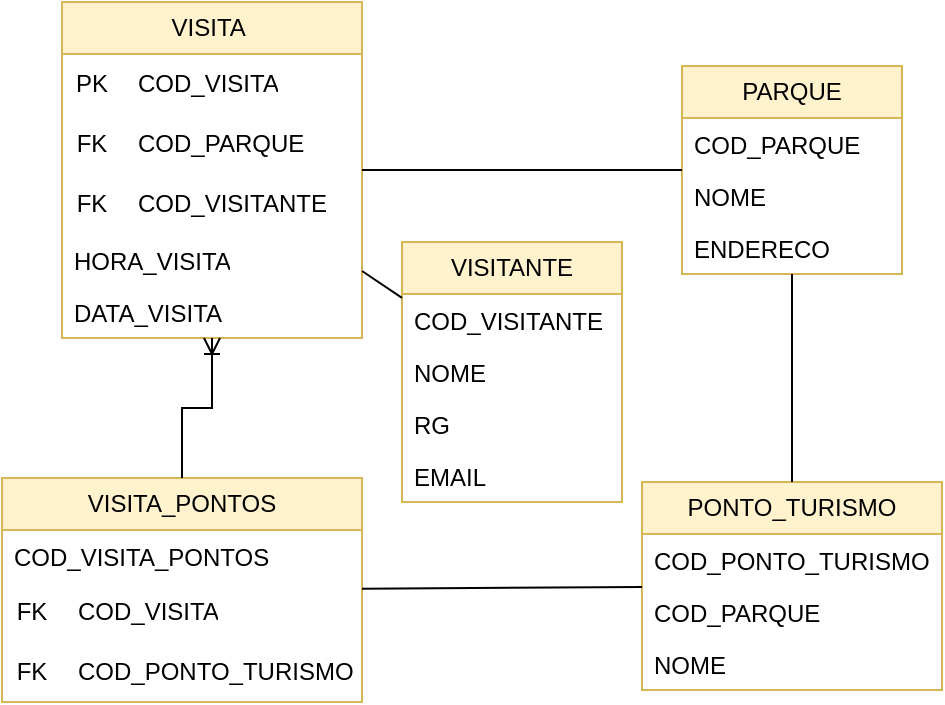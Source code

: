 <mxfile version="21.7.5" type="github">
  <diagram name="Página-1" id="nF6o-O6S5uCMybzs_Lc6">
    <mxGraphModel dx="794" dy="734" grid="1" gridSize="10" guides="1" tooltips="1" connect="1" arrows="1" fold="1" page="1" pageScale="1" pageWidth="827" pageHeight="1169" math="0" shadow="0">
      <root>
        <mxCell id="0" />
        <mxCell id="1" parent="0" />
        <mxCell id="-C26FK68keEegHWf-k7K-1" value="VISITA&amp;nbsp;" style="swimlane;fontStyle=0;childLayout=stackLayout;horizontal=1;startSize=26;fillColor=#fff2cc;horizontalStack=0;resizeParent=1;resizeParentMax=0;resizeLast=0;collapsible=1;marginBottom=0;whiteSpace=wrap;html=1;strokeColor=#d6b656;" vertex="1" parent="1">
          <mxGeometry x="120" y="640" width="150" height="168" as="geometry" />
        </mxCell>
        <mxCell id="-C26FK68keEegHWf-k7K-41" value="" style="shape=table;startSize=0;container=1;collapsible=1;childLayout=tableLayout;fixedRows=1;rowLines=0;fontStyle=0;align=center;resizeLast=1;strokeColor=none;fillColor=none;collapsible=0;" vertex="1" parent="-C26FK68keEegHWf-k7K-1">
          <mxGeometry y="26" width="150" height="30" as="geometry" />
        </mxCell>
        <mxCell id="-C26FK68keEegHWf-k7K-42" value="" style="shape=tableRow;horizontal=0;startSize=0;swimlaneHead=0;swimlaneBody=0;fillColor=none;collapsible=0;dropTarget=0;points=[[0,0.5],[1,0.5]];portConstraint=eastwest;top=0;left=0;right=0;bottom=0;" vertex="1" parent="-C26FK68keEegHWf-k7K-41">
          <mxGeometry width="150" height="30" as="geometry" />
        </mxCell>
        <mxCell id="-C26FK68keEegHWf-k7K-43" value="PK" style="shape=partialRectangle;connectable=0;fillColor=none;top=0;left=0;bottom=0;right=0;fontStyle=0;overflow=hidden;whiteSpace=wrap;html=1;" vertex="1" parent="-C26FK68keEegHWf-k7K-42">
          <mxGeometry width="30" height="30" as="geometry">
            <mxRectangle width="30" height="30" as="alternateBounds" />
          </mxGeometry>
        </mxCell>
        <mxCell id="-C26FK68keEegHWf-k7K-44" value="COD_VISITA" style="shape=partialRectangle;connectable=0;fillColor=none;top=0;left=0;bottom=0;right=0;align=left;spacingLeft=6;fontStyle=0;overflow=hidden;whiteSpace=wrap;html=1;" vertex="1" parent="-C26FK68keEegHWf-k7K-42">
          <mxGeometry x="30" width="120" height="30" as="geometry">
            <mxRectangle width="120" height="30" as="alternateBounds" />
          </mxGeometry>
        </mxCell>
        <mxCell id="-C26FK68keEegHWf-k7K-49" value="" style="shape=table;startSize=0;container=1;collapsible=1;childLayout=tableLayout;fixedRows=1;rowLines=0;fontStyle=0;align=center;resizeLast=1;strokeColor=none;fillColor=none;collapsible=0;" vertex="1" parent="-C26FK68keEegHWf-k7K-1">
          <mxGeometry y="56" width="150" height="30" as="geometry" />
        </mxCell>
        <mxCell id="-C26FK68keEegHWf-k7K-50" value="" style="shape=tableRow;horizontal=0;startSize=0;swimlaneHead=0;swimlaneBody=0;fillColor=none;collapsible=0;dropTarget=0;points=[[0,0.5],[1,0.5]];portConstraint=eastwest;top=0;left=0;right=0;bottom=0;" vertex="1" parent="-C26FK68keEegHWf-k7K-49">
          <mxGeometry width="150" height="30" as="geometry" />
        </mxCell>
        <mxCell id="-C26FK68keEegHWf-k7K-51" value="FK" style="shape=partialRectangle;connectable=0;fillColor=none;top=0;left=0;bottom=0;right=0;fontStyle=0;overflow=hidden;whiteSpace=wrap;html=1;" vertex="1" parent="-C26FK68keEegHWf-k7K-50">
          <mxGeometry width="30" height="30" as="geometry">
            <mxRectangle width="30" height="30" as="alternateBounds" />
          </mxGeometry>
        </mxCell>
        <mxCell id="-C26FK68keEegHWf-k7K-52" value="COD_PARQUE" style="shape=partialRectangle;connectable=0;fillColor=none;top=0;left=0;bottom=0;right=0;align=left;spacingLeft=6;fontStyle=0;overflow=hidden;whiteSpace=wrap;html=1;" vertex="1" parent="-C26FK68keEegHWf-k7K-50">
          <mxGeometry x="30" width="120" height="30" as="geometry">
            <mxRectangle width="120" height="30" as="alternateBounds" />
          </mxGeometry>
        </mxCell>
        <mxCell id="-C26FK68keEegHWf-k7K-53" value="" style="shape=table;startSize=0;container=1;collapsible=1;childLayout=tableLayout;fixedRows=1;rowLines=0;fontStyle=0;align=center;resizeLast=1;strokeColor=none;fillColor=none;collapsible=0;" vertex="1" parent="-C26FK68keEegHWf-k7K-1">
          <mxGeometry y="86" width="150" height="30" as="geometry" />
        </mxCell>
        <mxCell id="-C26FK68keEegHWf-k7K-54" value="" style="shape=tableRow;horizontal=0;startSize=0;swimlaneHead=0;swimlaneBody=0;fillColor=none;collapsible=0;dropTarget=0;points=[[0,0.5],[1,0.5]];portConstraint=eastwest;top=0;left=0;right=0;bottom=0;" vertex="1" parent="-C26FK68keEegHWf-k7K-53">
          <mxGeometry width="150" height="30" as="geometry" />
        </mxCell>
        <mxCell id="-C26FK68keEegHWf-k7K-55" value="FK" style="shape=partialRectangle;connectable=0;fillColor=none;top=0;left=0;bottom=0;right=0;fontStyle=0;overflow=hidden;whiteSpace=wrap;html=1;" vertex="1" parent="-C26FK68keEegHWf-k7K-54">
          <mxGeometry width="30" height="30" as="geometry">
            <mxRectangle width="30" height="30" as="alternateBounds" />
          </mxGeometry>
        </mxCell>
        <mxCell id="-C26FK68keEegHWf-k7K-56" value="COD_VISITANTE" style="shape=partialRectangle;connectable=0;fillColor=none;top=0;left=0;bottom=0;right=0;align=left;spacingLeft=6;fontStyle=0;overflow=hidden;whiteSpace=wrap;html=1;" vertex="1" parent="-C26FK68keEegHWf-k7K-54">
          <mxGeometry x="30" width="120" height="30" as="geometry">
            <mxRectangle width="120" height="30" as="alternateBounds" />
          </mxGeometry>
        </mxCell>
        <mxCell id="-C26FK68keEegHWf-k7K-13" value="HORA_VISITA" style="text;strokeColor=none;fillColor=none;align=left;verticalAlign=top;spacingLeft=4;spacingRight=4;overflow=hidden;rotatable=0;points=[[0,0.5],[1,0.5]];portConstraint=eastwest;whiteSpace=wrap;html=1;" vertex="1" parent="-C26FK68keEegHWf-k7K-1">
          <mxGeometry y="116" width="150" height="26" as="geometry" />
        </mxCell>
        <mxCell id="-C26FK68keEegHWf-k7K-14" value="DATA_VISITA" style="text;strokeColor=none;fillColor=none;align=left;verticalAlign=top;spacingLeft=4;spacingRight=4;overflow=hidden;rotatable=0;points=[[0,0.5],[1,0.5]];portConstraint=eastwest;whiteSpace=wrap;html=1;" vertex="1" parent="-C26FK68keEegHWf-k7K-1">
          <mxGeometry y="142" width="150" height="26" as="geometry" />
        </mxCell>
        <mxCell id="-C26FK68keEegHWf-k7K-5" value="PARQUE" style="swimlane;fontStyle=0;childLayout=stackLayout;horizontal=1;startSize=26;fillColor=#fff2cc;horizontalStack=0;resizeParent=1;resizeParentMax=0;resizeLast=0;collapsible=1;marginBottom=0;whiteSpace=wrap;html=1;strokeColor=#d6b656;" vertex="1" parent="1">
          <mxGeometry x="430" y="672" width="110" height="104" as="geometry" />
        </mxCell>
        <mxCell id="-C26FK68keEegHWf-k7K-6" value="COD_PARQUE" style="text;strokeColor=none;fillColor=none;align=left;verticalAlign=top;spacingLeft=4;spacingRight=4;overflow=hidden;rotatable=0;points=[[0,0.5],[1,0.5]];portConstraint=eastwest;whiteSpace=wrap;html=1;" vertex="1" parent="-C26FK68keEegHWf-k7K-5">
          <mxGeometry y="26" width="110" height="26" as="geometry" />
        </mxCell>
        <mxCell id="-C26FK68keEegHWf-k7K-7" value="NOME" style="text;strokeColor=none;fillColor=none;align=left;verticalAlign=top;spacingLeft=4;spacingRight=4;overflow=hidden;rotatable=0;points=[[0,0.5],[1,0.5]];portConstraint=eastwest;whiteSpace=wrap;html=1;" vertex="1" parent="-C26FK68keEegHWf-k7K-5">
          <mxGeometry y="52" width="110" height="26" as="geometry" />
        </mxCell>
        <mxCell id="-C26FK68keEegHWf-k7K-8" value="ENDERECO" style="text;strokeColor=none;fillColor=none;align=left;verticalAlign=top;spacingLeft=4;spacingRight=4;overflow=hidden;rotatable=0;points=[[0,0.5],[1,0.5]];portConstraint=eastwest;whiteSpace=wrap;html=1;" vertex="1" parent="-C26FK68keEegHWf-k7K-5">
          <mxGeometry y="78" width="110" height="26" as="geometry" />
        </mxCell>
        <mxCell id="-C26FK68keEegHWf-k7K-9" value="PONTO_TURISMO" style="swimlane;fontStyle=0;childLayout=stackLayout;horizontal=1;startSize=26;fillColor=#fff2cc;horizontalStack=0;resizeParent=1;resizeParentMax=0;resizeLast=0;collapsible=1;marginBottom=0;whiteSpace=wrap;html=1;strokeColor=#d6b656;" vertex="1" parent="1">
          <mxGeometry x="410" y="880" width="150" height="104" as="geometry" />
        </mxCell>
        <mxCell id="-C26FK68keEegHWf-k7K-10" value="COD_PONTO_TURISMO" style="text;strokeColor=none;fillColor=none;align=left;verticalAlign=top;spacingLeft=4;spacingRight=4;overflow=hidden;rotatable=0;points=[[0,0.5],[1,0.5]];portConstraint=eastwest;whiteSpace=wrap;html=1;" vertex="1" parent="-C26FK68keEegHWf-k7K-9">
          <mxGeometry y="26" width="150" height="26" as="geometry" />
        </mxCell>
        <mxCell id="-C26FK68keEegHWf-k7K-11" value="COD_PARQUE" style="text;strokeColor=none;fillColor=none;align=left;verticalAlign=top;spacingLeft=4;spacingRight=4;overflow=hidden;rotatable=0;points=[[0,0.5],[1,0.5]];portConstraint=eastwest;whiteSpace=wrap;html=1;" vertex="1" parent="-C26FK68keEegHWf-k7K-9">
          <mxGeometry y="52" width="150" height="26" as="geometry" />
        </mxCell>
        <mxCell id="-C26FK68keEegHWf-k7K-12" value="NOME" style="text;strokeColor=none;fillColor=none;align=left;verticalAlign=top;spacingLeft=4;spacingRight=4;overflow=hidden;rotatable=0;points=[[0,0.5],[1,0.5]];portConstraint=eastwest;whiteSpace=wrap;html=1;" vertex="1" parent="-C26FK68keEegHWf-k7K-9">
          <mxGeometry y="78" width="150" height="26" as="geometry" />
        </mxCell>
        <mxCell id="-C26FK68keEegHWf-k7K-15" value="VISITANTE" style="swimlane;fontStyle=0;childLayout=stackLayout;horizontal=1;startSize=26;fillColor=#fff2cc;horizontalStack=0;resizeParent=1;resizeParentMax=0;resizeLast=0;collapsible=1;marginBottom=0;whiteSpace=wrap;html=1;strokeColor=#d6b656;" vertex="1" parent="1">
          <mxGeometry x="290" y="760" width="110" height="130" as="geometry" />
        </mxCell>
        <mxCell id="-C26FK68keEegHWf-k7K-16" value="COD_VISITANTE" style="text;strokeColor=none;fillColor=none;align=left;verticalAlign=top;spacingLeft=4;spacingRight=4;overflow=hidden;rotatable=0;points=[[0,0.5],[1,0.5]];portConstraint=eastwest;whiteSpace=wrap;html=1;" vertex="1" parent="-C26FK68keEegHWf-k7K-15">
          <mxGeometry y="26" width="110" height="26" as="geometry" />
        </mxCell>
        <mxCell id="-C26FK68keEegHWf-k7K-17" value="NOME" style="text;strokeColor=none;fillColor=none;align=left;verticalAlign=top;spacingLeft=4;spacingRight=4;overflow=hidden;rotatable=0;points=[[0,0.5],[1,0.5]];portConstraint=eastwest;whiteSpace=wrap;html=1;" vertex="1" parent="-C26FK68keEegHWf-k7K-15">
          <mxGeometry y="52" width="110" height="26" as="geometry" />
        </mxCell>
        <mxCell id="-C26FK68keEegHWf-k7K-18" value="RG" style="text;strokeColor=none;fillColor=none;align=left;verticalAlign=top;spacingLeft=4;spacingRight=4;overflow=hidden;rotatable=0;points=[[0,0.5],[1,0.5]];portConstraint=eastwest;whiteSpace=wrap;html=1;" vertex="1" parent="-C26FK68keEegHWf-k7K-15">
          <mxGeometry y="78" width="110" height="26" as="geometry" />
        </mxCell>
        <mxCell id="-C26FK68keEegHWf-k7K-23" value="EMAIL" style="text;strokeColor=none;fillColor=none;align=left;verticalAlign=top;spacingLeft=4;spacingRight=4;overflow=hidden;rotatable=0;points=[[0,0.5],[1,0.5]];portConstraint=eastwest;whiteSpace=wrap;html=1;" vertex="1" parent="-C26FK68keEegHWf-k7K-15">
          <mxGeometry y="104" width="110" height="26" as="geometry" />
        </mxCell>
        <mxCell id="-C26FK68keEegHWf-k7K-19" value="VISITA_PONTOS" style="swimlane;fontStyle=0;childLayout=stackLayout;horizontal=1;startSize=26;fillColor=#fff2cc;horizontalStack=0;resizeParent=1;resizeParentMax=0;resizeLast=0;collapsible=1;marginBottom=0;whiteSpace=wrap;html=1;strokeColor=#d6b656;" vertex="1" parent="1">
          <mxGeometry x="90" y="878" width="180" height="112" as="geometry" />
        </mxCell>
        <mxCell id="-C26FK68keEegHWf-k7K-20" value="COD_VISITA_PONTOS" style="text;strokeColor=none;fillColor=none;align=left;verticalAlign=top;spacingLeft=4;spacingRight=4;overflow=hidden;rotatable=0;points=[[0,0.5],[1,0.5]];portConstraint=eastwest;whiteSpace=wrap;html=1;" vertex="1" parent="-C26FK68keEegHWf-k7K-19">
          <mxGeometry y="26" width="180" height="26" as="geometry" />
        </mxCell>
        <mxCell id="-C26FK68keEegHWf-k7K-45" value="" style="shape=table;startSize=0;container=1;collapsible=1;childLayout=tableLayout;fixedRows=1;rowLines=0;fontStyle=0;align=center;resizeLast=1;strokeColor=none;fillColor=none;collapsible=0;" vertex="1" parent="-C26FK68keEegHWf-k7K-19">
          <mxGeometry y="52" width="180" height="30" as="geometry" />
        </mxCell>
        <mxCell id="-C26FK68keEegHWf-k7K-46" value="" style="shape=tableRow;horizontal=0;startSize=0;swimlaneHead=0;swimlaneBody=0;fillColor=none;collapsible=0;dropTarget=0;points=[[0,0.5],[1,0.5]];portConstraint=eastwest;top=0;left=0;right=0;bottom=0;" vertex="1" parent="-C26FK68keEegHWf-k7K-45">
          <mxGeometry width="180" height="30" as="geometry" />
        </mxCell>
        <mxCell id="-C26FK68keEegHWf-k7K-47" value="FK" style="shape=partialRectangle;connectable=0;fillColor=none;top=0;left=0;bottom=0;right=0;fontStyle=0;overflow=hidden;whiteSpace=wrap;html=1;" vertex="1" parent="-C26FK68keEegHWf-k7K-46">
          <mxGeometry width="30" height="30" as="geometry">
            <mxRectangle width="30" height="30" as="alternateBounds" />
          </mxGeometry>
        </mxCell>
        <mxCell id="-C26FK68keEegHWf-k7K-48" value="COD_VISITA" style="shape=partialRectangle;connectable=0;fillColor=none;top=0;left=0;bottom=0;right=0;align=left;spacingLeft=6;fontStyle=0;overflow=hidden;whiteSpace=wrap;html=1;" vertex="1" parent="-C26FK68keEegHWf-k7K-46">
          <mxGeometry x="30" width="150" height="30" as="geometry">
            <mxRectangle width="150" height="30" as="alternateBounds" />
          </mxGeometry>
        </mxCell>
        <mxCell id="-C26FK68keEegHWf-k7K-59" value="" style="shape=table;startSize=0;container=1;collapsible=1;childLayout=tableLayout;fixedRows=1;rowLines=0;fontStyle=0;align=center;resizeLast=1;strokeColor=none;fillColor=none;collapsible=0;" vertex="1" parent="-C26FK68keEegHWf-k7K-19">
          <mxGeometry y="82" width="180" height="30" as="geometry" />
        </mxCell>
        <mxCell id="-C26FK68keEegHWf-k7K-60" value="" style="shape=tableRow;horizontal=0;startSize=0;swimlaneHead=0;swimlaneBody=0;fillColor=none;collapsible=0;dropTarget=0;points=[[0,0.5],[1,0.5]];portConstraint=eastwest;top=0;left=0;right=0;bottom=0;" vertex="1" parent="-C26FK68keEegHWf-k7K-59">
          <mxGeometry width="180" height="30" as="geometry" />
        </mxCell>
        <mxCell id="-C26FK68keEegHWf-k7K-61" value="FK" style="shape=partialRectangle;connectable=0;fillColor=none;top=0;left=0;bottom=0;right=0;fontStyle=0;overflow=hidden;whiteSpace=wrap;html=1;" vertex="1" parent="-C26FK68keEegHWf-k7K-60">
          <mxGeometry width="30" height="30" as="geometry">
            <mxRectangle width="30" height="30" as="alternateBounds" />
          </mxGeometry>
        </mxCell>
        <mxCell id="-C26FK68keEegHWf-k7K-62" value="COD_PONTO_TURISMO" style="shape=partialRectangle;connectable=0;fillColor=none;top=0;left=0;bottom=0;right=0;align=left;spacingLeft=6;fontStyle=0;overflow=hidden;whiteSpace=wrap;html=1;" vertex="1" parent="-C26FK68keEegHWf-k7K-60">
          <mxGeometry x="30" width="150" height="30" as="geometry">
            <mxRectangle width="150" height="30" as="alternateBounds" />
          </mxGeometry>
        </mxCell>
        <mxCell id="-C26FK68keEegHWf-k7K-31" value="" style="endArrow=none;html=1;rounded=0;" edge="1" parent="1" source="-C26FK68keEegHWf-k7K-5" target="-C26FK68keEegHWf-k7K-9">
          <mxGeometry relative="1" as="geometry">
            <mxPoint x="330" y="880" as="sourcePoint" />
            <mxPoint x="490" y="880" as="targetPoint" />
          </mxGeometry>
        </mxCell>
        <mxCell id="-C26FK68keEegHWf-k7K-33" value="" style="endArrow=none;html=1;rounded=0;" edge="1" parent="1" source="-C26FK68keEegHWf-k7K-19" target="-C26FK68keEegHWf-k7K-9">
          <mxGeometry relative="1" as="geometry">
            <mxPoint x="330" y="880" as="sourcePoint" />
            <mxPoint x="490" y="880" as="targetPoint" />
          </mxGeometry>
        </mxCell>
        <mxCell id="-C26FK68keEegHWf-k7K-35" value="" style="endArrow=none;html=1;rounded=0;" edge="1" parent="1" source="-C26FK68keEegHWf-k7K-1" target="-C26FK68keEegHWf-k7K-5">
          <mxGeometry relative="1" as="geometry">
            <mxPoint x="330" y="880" as="sourcePoint" />
            <mxPoint x="490" y="880" as="targetPoint" />
          </mxGeometry>
        </mxCell>
        <mxCell id="-C26FK68keEegHWf-k7K-36" value="" style="endArrow=none;html=1;rounded=0;" edge="1" parent="1" source="-C26FK68keEegHWf-k7K-15" target="-C26FK68keEegHWf-k7K-1">
          <mxGeometry relative="1" as="geometry">
            <mxPoint x="330" y="880" as="sourcePoint" />
            <mxPoint x="490" y="880" as="targetPoint" />
          </mxGeometry>
        </mxCell>
        <mxCell id="-C26FK68keEegHWf-k7K-58" value="" style="edgeStyle=orthogonalEdgeStyle;fontSize=12;html=1;endArrow=ERoneToMany;rounded=0;" edge="1" parent="1" source="-C26FK68keEegHWf-k7K-19" target="-C26FK68keEegHWf-k7K-1">
          <mxGeometry width="100" height="100" relative="1" as="geometry">
            <mxPoint x="360" y="930" as="sourcePoint" />
            <mxPoint x="460" y="830" as="targetPoint" />
          </mxGeometry>
        </mxCell>
      </root>
    </mxGraphModel>
  </diagram>
</mxfile>
